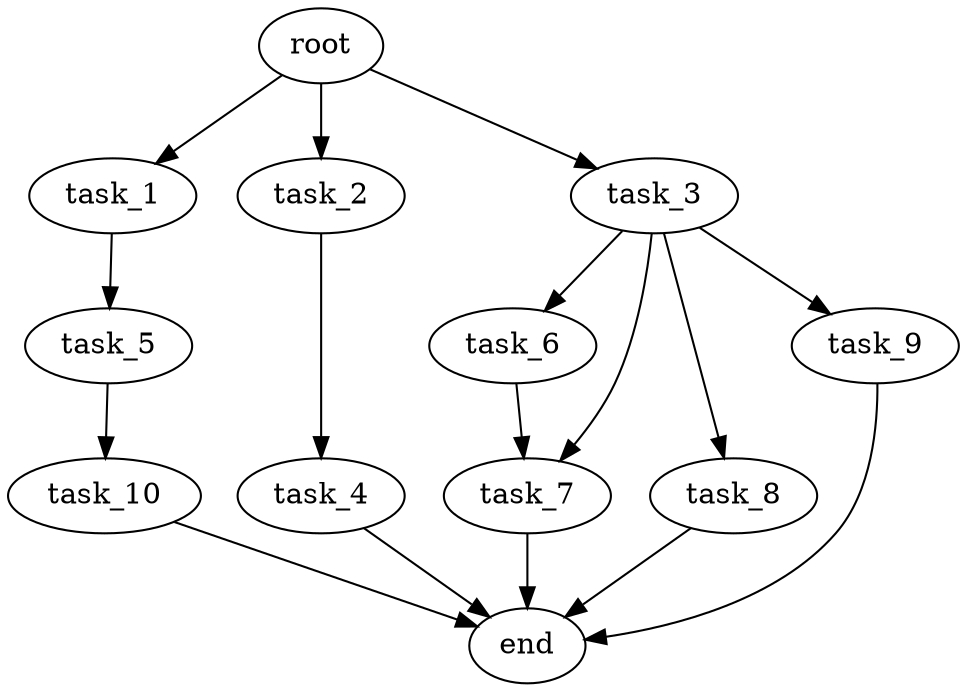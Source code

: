 digraph G {
  root [size="0.000000e+00"];
  task_1 [size="5.626650e+09"];
  task_2 [size="5.073862e+10"];
  task_3 [size="3.104768e+10"];
  task_4 [size="4.519687e+10"];
  task_5 [size="5.698436e+09"];
  task_6 [size="8.317135e+10"];
  task_7 [size="7.682333e+09"];
  task_8 [size="8.642636e+10"];
  task_9 [size="8.553078e+10"];
  task_10 [size="6.150469e+10"];
  end [size="0.000000e+00"];

  root -> task_1 [size="1.000000e-12"];
  root -> task_2 [size="1.000000e-12"];
  root -> task_3 [size="1.000000e-12"];
  task_1 -> task_5 [size="5.698436e+07"];
  task_2 -> task_4 [size="4.519687e+08"];
  task_3 -> task_6 [size="8.317135e+08"];
  task_3 -> task_7 [size="3.841166e+07"];
  task_3 -> task_8 [size="8.642636e+08"];
  task_3 -> task_9 [size="8.553078e+08"];
  task_4 -> end [size="1.000000e-12"];
  task_5 -> task_10 [size="6.150469e+08"];
  task_6 -> task_7 [size="3.841166e+07"];
  task_7 -> end [size="1.000000e-12"];
  task_8 -> end [size="1.000000e-12"];
  task_9 -> end [size="1.000000e-12"];
  task_10 -> end [size="1.000000e-12"];
}
